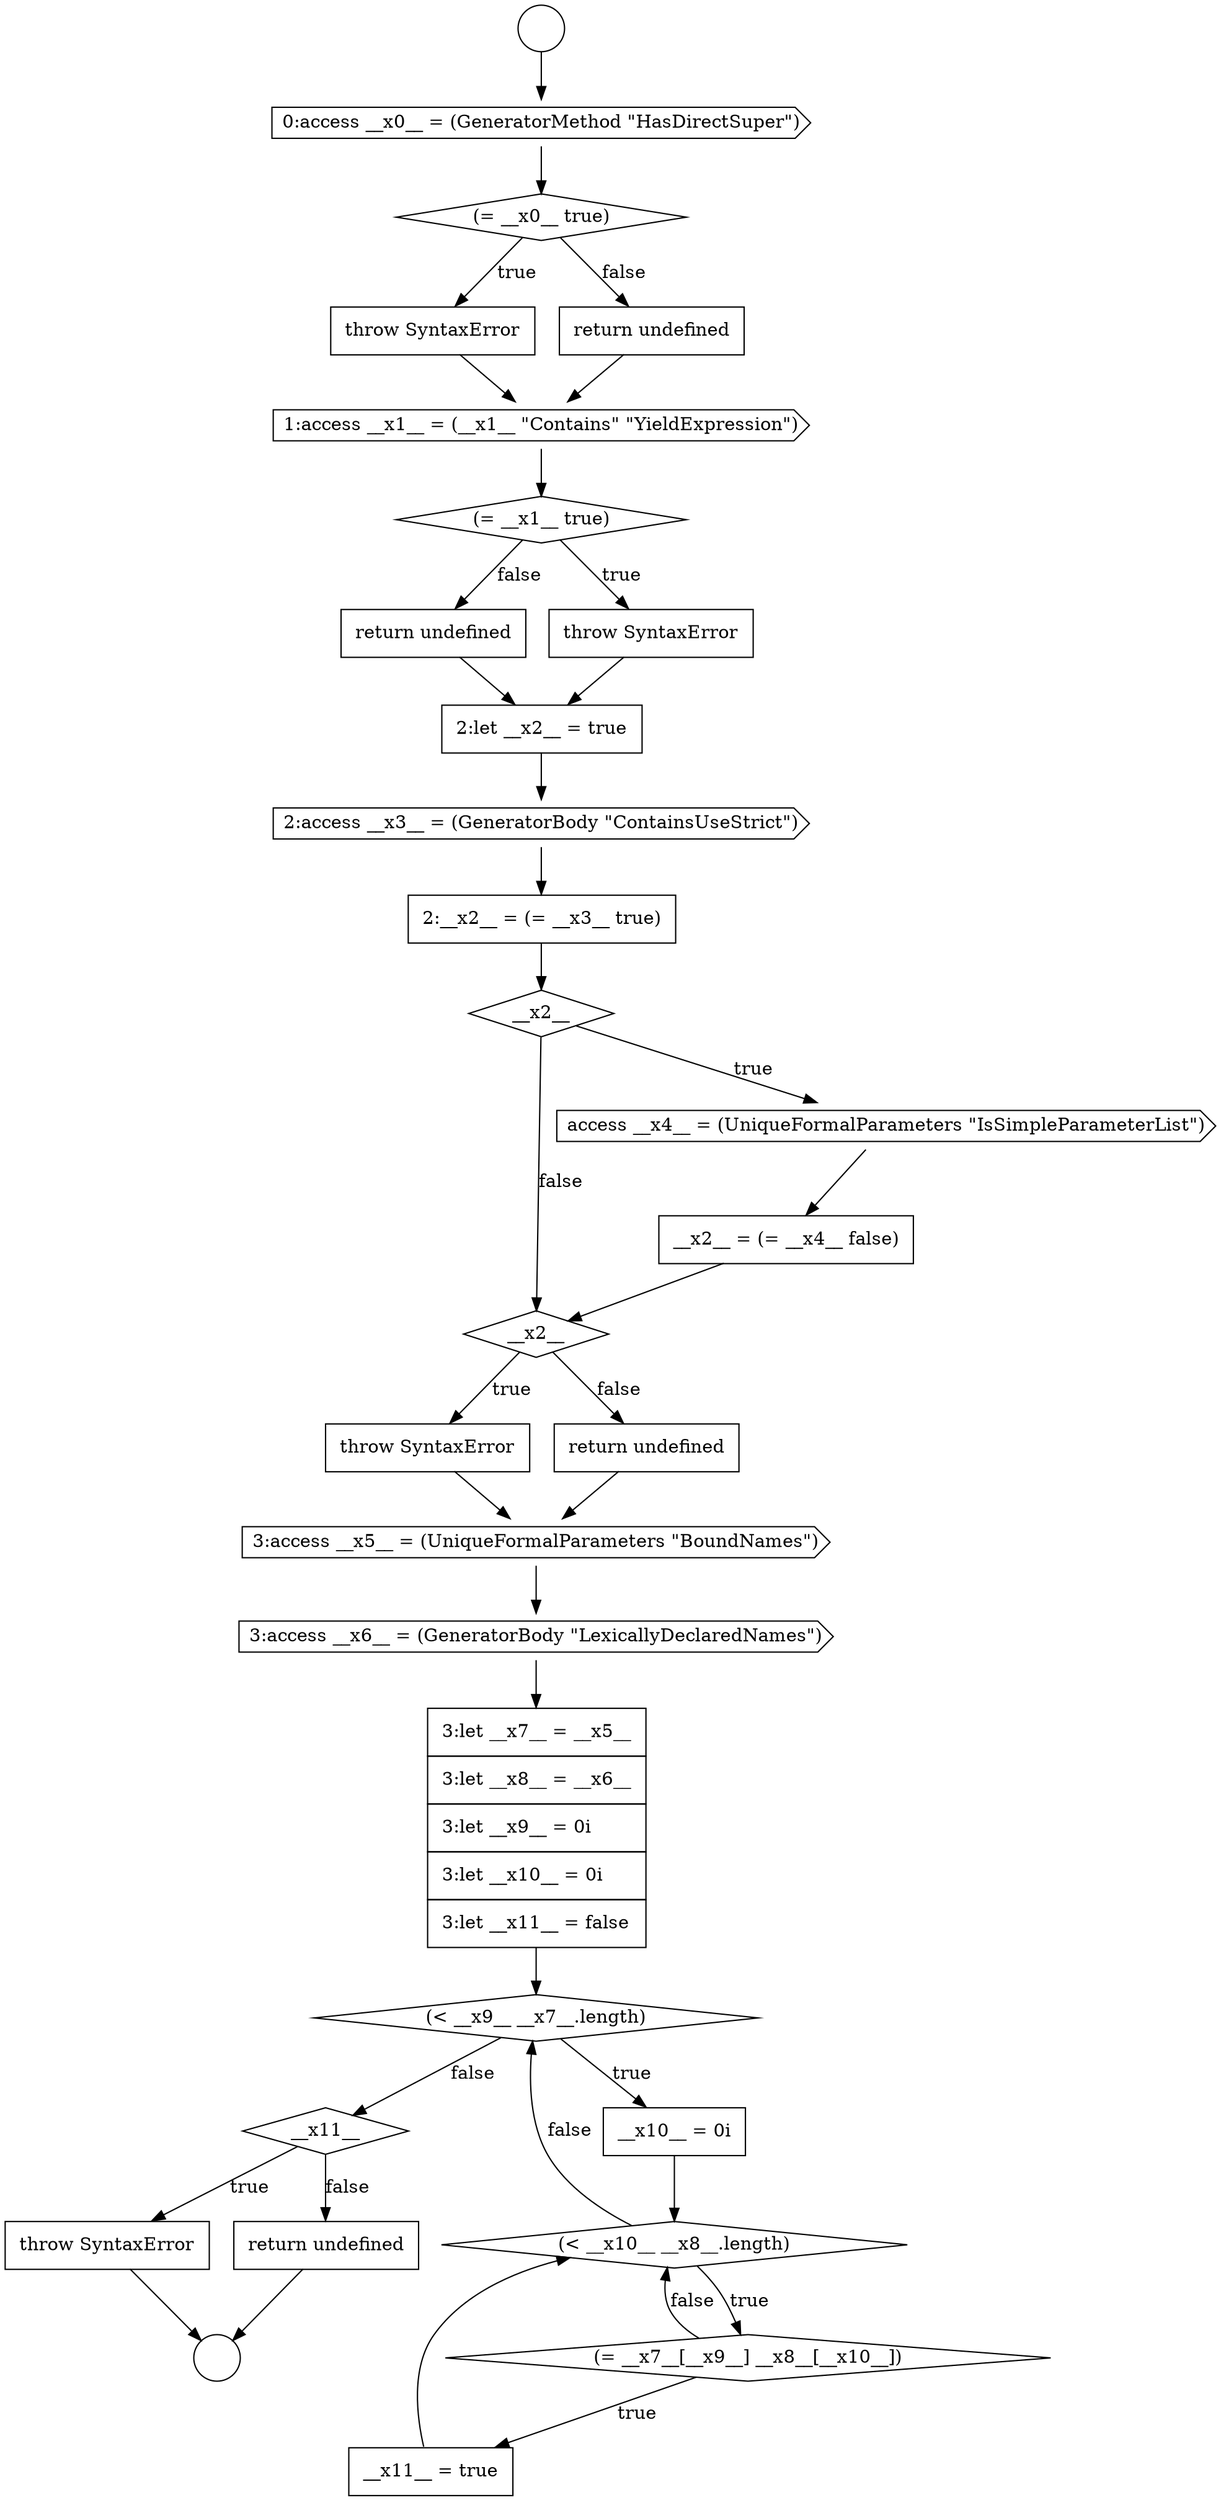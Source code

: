 digraph {
  node19658 [shape=none, margin=0, label=<<font color="black">
    <table border="0" cellborder="1" cellspacing="0" cellpadding="10">
      <tr><td align="left">3:let __x7__ = __x5__</td></tr>
      <tr><td align="left">3:let __x8__ = __x6__</td></tr>
      <tr><td align="left">3:let __x9__ = 0i</td></tr>
      <tr><td align="left">3:let __x10__ = 0i</td></tr>
      <tr><td align="left">3:let __x11__ = false</td></tr>
    </table>
  </font>> color="black" fillcolor="white" style=filled]
  node19643 [shape=cds, label=<<font color="black">1:access __x1__ = (__x1__ &quot;Contains&quot; &quot;YieldExpression&quot;)</font>> color="black" fillcolor="white" style=filled]
  node19661 [shape=diamond, label=<<font color="black">(&lt; __x10__ __x8__.length)</font>> color="black" fillcolor="white" style=filled]
  node19639 [shape=cds, label=<<font color="black">0:access __x0__ = (GeneratorMethod &quot;HasDirectSuper&quot;)</font>> color="black" fillcolor="white" style=filled]
  node19652 [shape=none, margin=0, label=<<font color="black">
    <table border="0" cellborder="1" cellspacing="0" cellpadding="10">
      <tr><td align="left">__x2__ = (= __x4__ false)</td></tr>
    </table>
  </font>> color="black" fillcolor="white" style=filled]
  node19647 [shape=none, margin=0, label=<<font color="black">
    <table border="0" cellborder="1" cellspacing="0" cellpadding="10">
      <tr><td align="left">2:let __x2__ = true</td></tr>
    </table>
  </font>> color="black" fillcolor="white" style=filled]
  node19644 [shape=diamond, label=<<font color="black">(= __x1__ true)</font>> color="black" fillcolor="white" style=filled]
  node19662 [shape=diamond, label=<<font color="black">(= __x7__[__x9__] __x8__[__x10__])</font>> color="black" fillcolor="white" style=filled]
  node19659 [shape=diamond, label=<<font color="black">(&lt; __x9__ __x7__.length)</font>> color="black" fillcolor="white" style=filled]
  node19666 [shape=none, margin=0, label=<<font color="black">
    <table border="0" cellborder="1" cellspacing="0" cellpadding="10">
      <tr><td align="left">return undefined</td></tr>
    </table>
  </font>> color="black" fillcolor="white" style=filled]
  node19638 [shape=circle label=" " color="black" fillcolor="white" style=filled]
  node19648 [shape=cds, label=<<font color="black">2:access __x3__ = (GeneratorBody &quot;ContainsUseStrict&quot;)</font>> color="black" fillcolor="white" style=filled]
  node19646 [shape=none, margin=0, label=<<font color="black">
    <table border="0" cellborder="1" cellspacing="0" cellpadding="10">
      <tr><td align="left">return undefined</td></tr>
    </table>
  </font>> color="black" fillcolor="white" style=filled]
  node19654 [shape=none, margin=0, label=<<font color="black">
    <table border="0" cellborder="1" cellspacing="0" cellpadding="10">
      <tr><td align="left">throw SyntaxError</td></tr>
    </table>
  </font>> color="black" fillcolor="white" style=filled]
  node19637 [shape=circle label=" " color="black" fillcolor="white" style=filled]
  node19664 [shape=diamond, label=<<font color="black">__x11__</font>> color="black" fillcolor="white" style=filled]
  node19657 [shape=cds, label=<<font color="black">3:access __x6__ = (GeneratorBody &quot;LexicallyDeclaredNames&quot;)</font>> color="black" fillcolor="white" style=filled]
  node19640 [shape=diamond, label=<<font color="black">(= __x0__ true)</font>> color="black" fillcolor="white" style=filled]
  node19649 [shape=none, margin=0, label=<<font color="black">
    <table border="0" cellborder="1" cellspacing="0" cellpadding="10">
      <tr><td align="left">2:__x2__ = (= __x3__ true)</td></tr>
    </table>
  </font>> color="black" fillcolor="white" style=filled]
  node19653 [shape=diamond, label=<<font color="black">__x2__</font>> color="black" fillcolor="white" style=filled]
  node19655 [shape=none, margin=0, label=<<font color="black">
    <table border="0" cellborder="1" cellspacing="0" cellpadding="10">
      <tr><td align="left">return undefined</td></tr>
    </table>
  </font>> color="black" fillcolor="white" style=filled]
  node19641 [shape=none, margin=0, label=<<font color="black">
    <table border="0" cellborder="1" cellspacing="0" cellpadding="10">
      <tr><td align="left">throw SyntaxError</td></tr>
    </table>
  </font>> color="black" fillcolor="white" style=filled]
  node19651 [shape=cds, label=<<font color="black">access __x4__ = (UniqueFormalParameters &quot;IsSimpleParameterList&quot;)</font>> color="black" fillcolor="white" style=filled]
  node19660 [shape=none, margin=0, label=<<font color="black">
    <table border="0" cellborder="1" cellspacing="0" cellpadding="10">
      <tr><td align="left">__x10__ = 0i</td></tr>
    </table>
  </font>> color="black" fillcolor="white" style=filled]
  node19663 [shape=none, margin=0, label=<<font color="black">
    <table border="0" cellborder="1" cellspacing="0" cellpadding="10">
      <tr><td align="left">__x11__ = true</td></tr>
    </table>
  </font>> color="black" fillcolor="white" style=filled]
  node19650 [shape=diamond, label=<<font color="black">__x2__</font>> color="black" fillcolor="white" style=filled]
  node19665 [shape=none, margin=0, label=<<font color="black">
    <table border="0" cellborder="1" cellspacing="0" cellpadding="10">
      <tr><td align="left">throw SyntaxError</td></tr>
    </table>
  </font>> color="black" fillcolor="white" style=filled]
  node19656 [shape=cds, label=<<font color="black">3:access __x5__ = (UniqueFormalParameters &quot;BoundNames&quot;)</font>> color="black" fillcolor="white" style=filled]
  node19642 [shape=none, margin=0, label=<<font color="black">
    <table border="0" cellborder="1" cellspacing="0" cellpadding="10">
      <tr><td align="left">return undefined</td></tr>
    </table>
  </font>> color="black" fillcolor="white" style=filled]
  node19645 [shape=none, margin=0, label=<<font color="black">
    <table border="0" cellborder="1" cellspacing="0" cellpadding="10">
      <tr><td align="left">throw SyntaxError</td></tr>
    </table>
  </font>> color="black" fillcolor="white" style=filled]
  node19641 -> node19643 [ color="black"]
  node19664 -> node19665 [label=<<font color="black">true</font>> color="black"]
  node19664 -> node19666 [label=<<font color="black">false</font>> color="black"]
  node19642 -> node19643 [ color="black"]
  node19640 -> node19641 [label=<<font color="black">true</font>> color="black"]
  node19640 -> node19642 [label=<<font color="black">false</font>> color="black"]
  node19649 -> node19650 [ color="black"]
  node19639 -> node19640 [ color="black"]
  node19652 -> node19653 [ color="black"]
  node19645 -> node19647 [ color="black"]
  node19648 -> node19649 [ color="black"]
  node19656 -> node19657 [ color="black"]
  node19658 -> node19659 [ color="black"]
  node19666 -> node19638 [ color="black"]
  node19655 -> node19656 [ color="black"]
  node19651 -> node19652 [ color="black"]
  node19653 -> node19654 [label=<<font color="black">true</font>> color="black"]
  node19653 -> node19655 [label=<<font color="black">false</font>> color="black"]
  node19665 -> node19638 [ color="black"]
  node19663 -> node19661 [ color="black"]
  node19661 -> node19662 [label=<<font color="black">true</font>> color="black"]
  node19661 -> node19659 [label=<<font color="black">false</font>> color="black"]
  node19654 -> node19656 [ color="black"]
  node19650 -> node19651 [label=<<font color="black">true</font>> color="black"]
  node19650 -> node19653 [label=<<font color="black">false</font>> color="black"]
  node19659 -> node19660 [label=<<font color="black">true</font>> color="black"]
  node19659 -> node19664 [label=<<font color="black">false</font>> color="black"]
  node19662 -> node19663 [label=<<font color="black">true</font>> color="black"]
  node19662 -> node19661 [label=<<font color="black">false</font>> color="black"]
  node19644 -> node19645 [label=<<font color="black">true</font>> color="black"]
  node19644 -> node19646 [label=<<font color="black">false</font>> color="black"]
  node19637 -> node19639 [ color="black"]
  node19643 -> node19644 [ color="black"]
  node19646 -> node19647 [ color="black"]
  node19657 -> node19658 [ color="black"]
  node19647 -> node19648 [ color="black"]
  node19660 -> node19661 [ color="black"]
}
